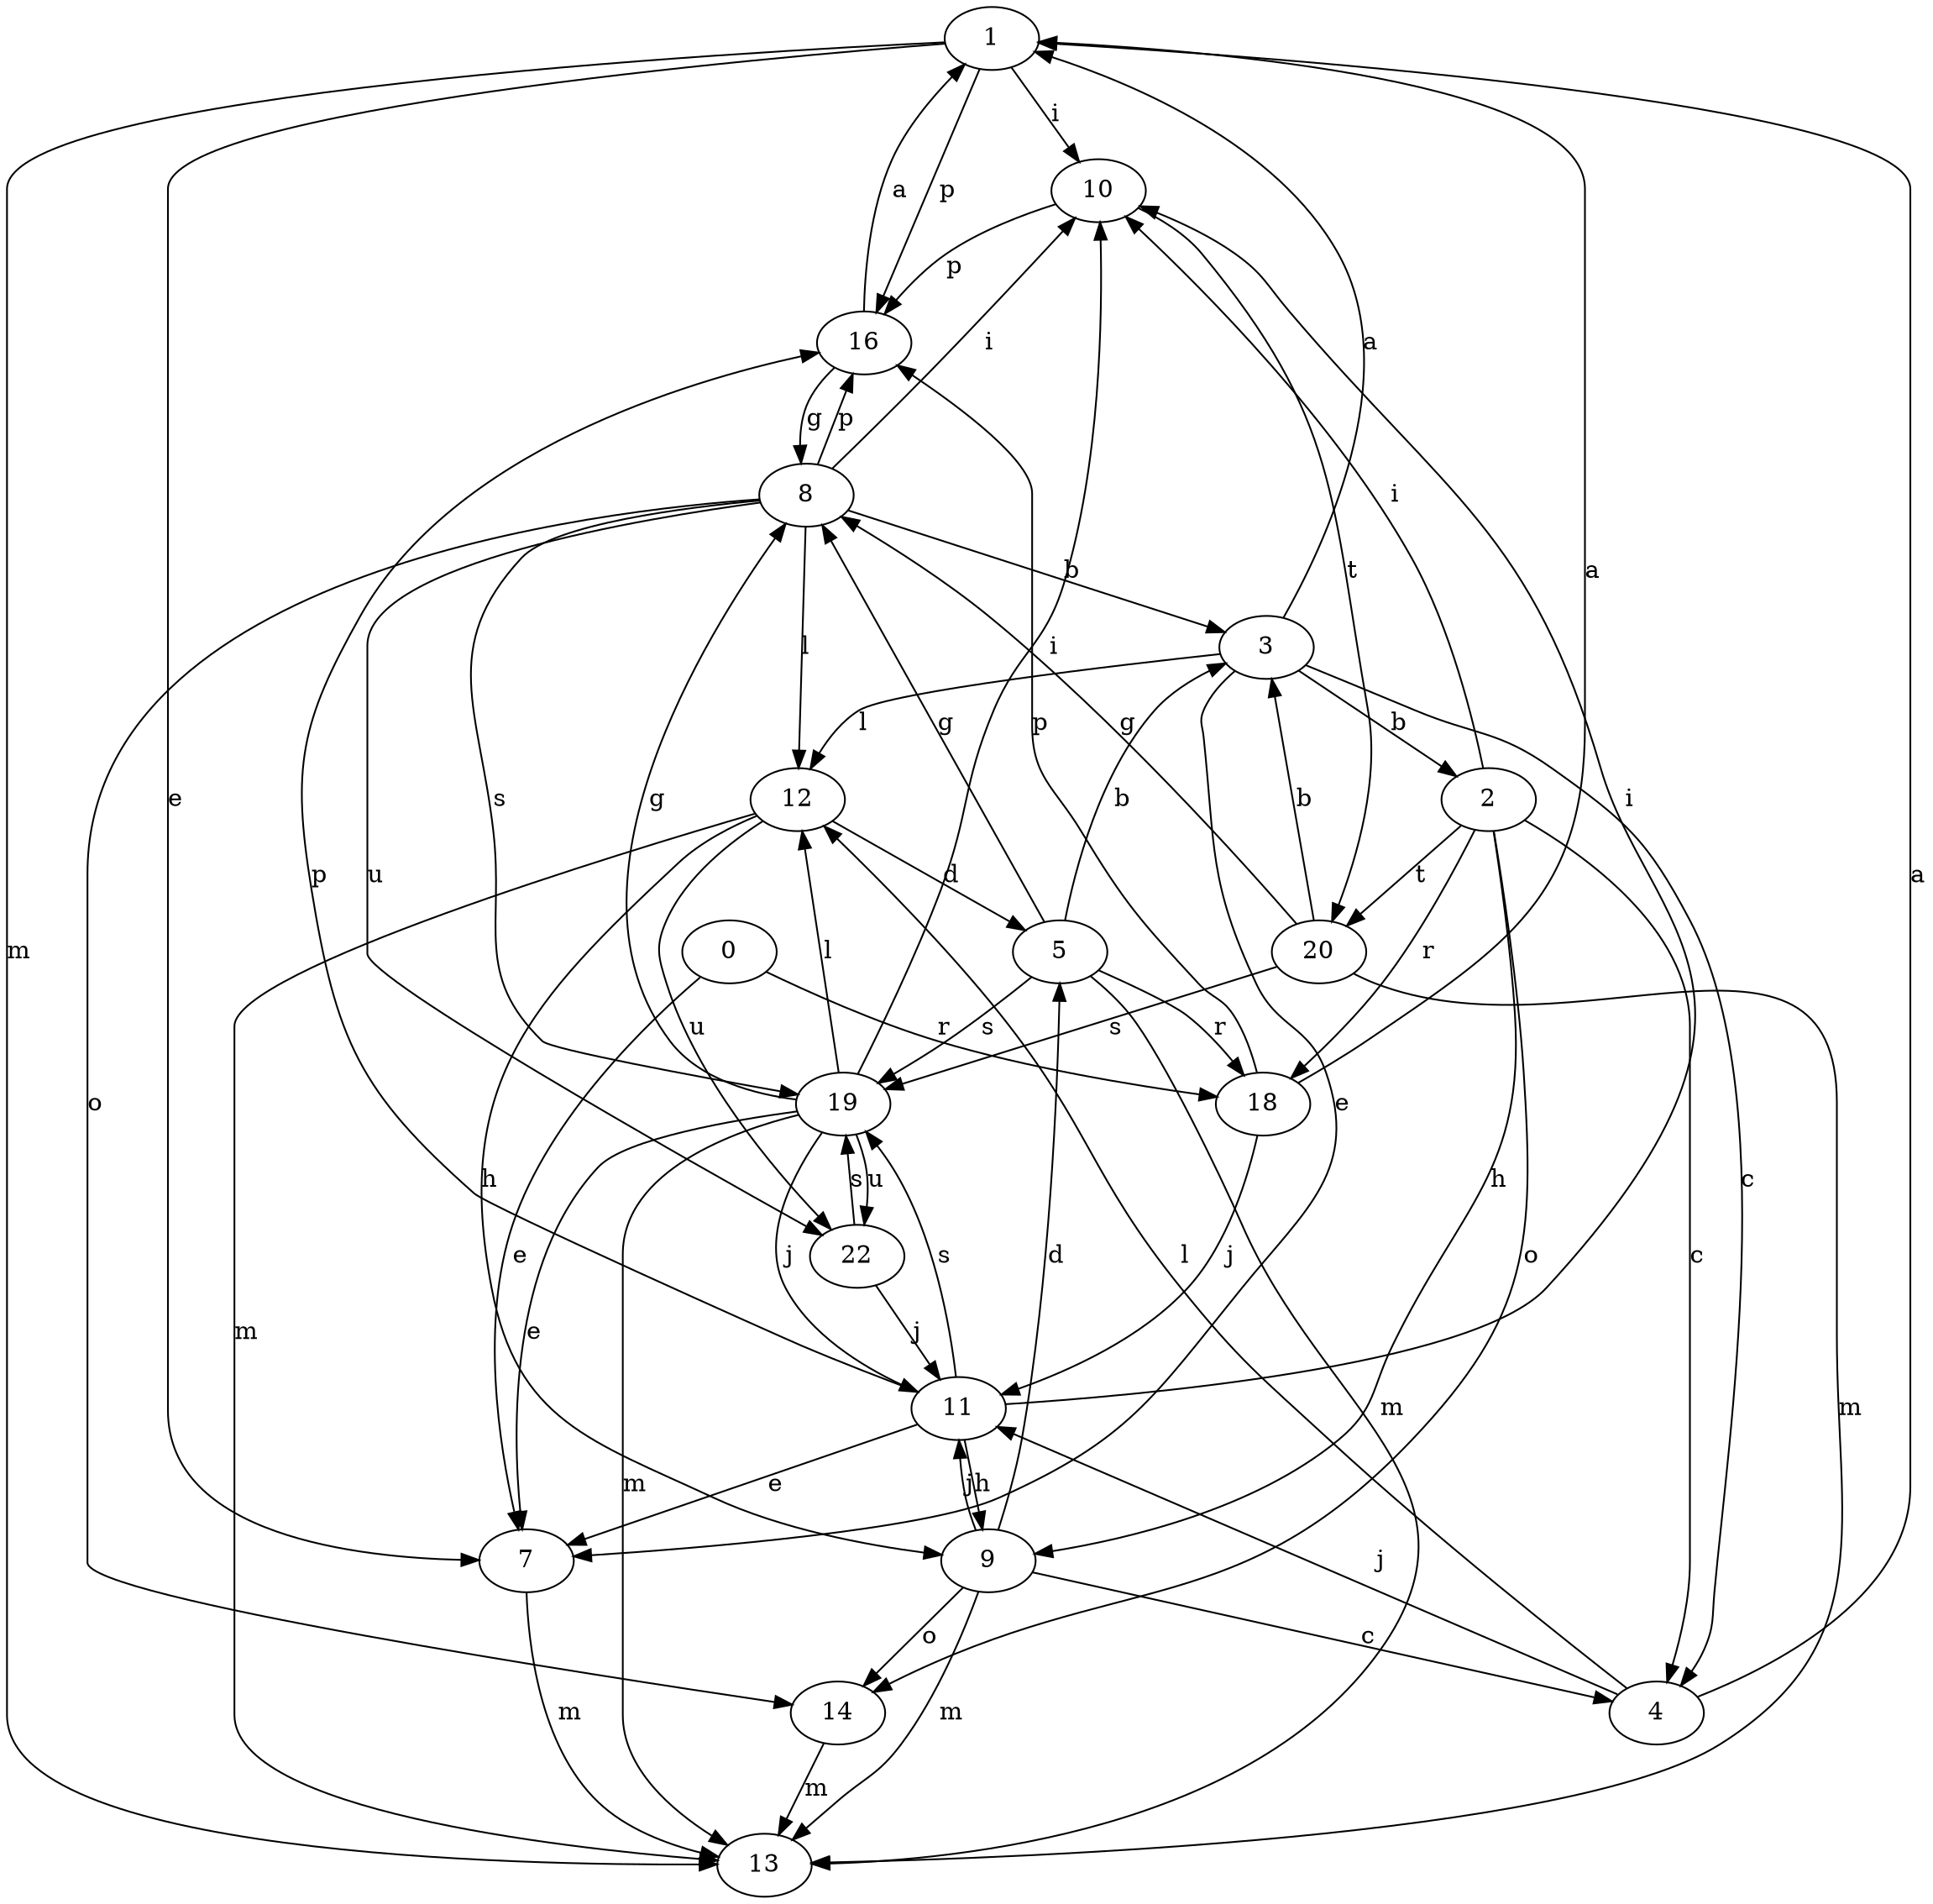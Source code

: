 strict digraph  {
1;
2;
3;
4;
5;
7;
8;
9;
10;
11;
12;
13;
14;
16;
18;
19;
20;
0;
22;
1 -> 7  [label=e];
1 -> 10  [label=i];
1 -> 13  [label=m];
1 -> 16  [label=p];
2 -> 4  [label=c];
2 -> 9  [label=h];
2 -> 10  [label=i];
2 -> 14  [label=o];
2 -> 18  [label=r];
2 -> 20  [label=t];
3 -> 1  [label=a];
3 -> 2  [label=b];
3 -> 4  [label=c];
3 -> 7  [label=e];
3 -> 12  [label=l];
4 -> 1  [label=a];
4 -> 11  [label=j];
4 -> 12  [label=l];
5 -> 3  [label=b];
5 -> 8  [label=g];
5 -> 13  [label=m];
5 -> 18  [label=r];
5 -> 19  [label=s];
7 -> 13  [label=m];
8 -> 3  [label=b];
8 -> 10  [label=i];
8 -> 12  [label=l];
8 -> 14  [label=o];
8 -> 16  [label=p];
8 -> 19  [label=s];
8 -> 22  [label=u];
9 -> 4  [label=c];
9 -> 5  [label=d];
9 -> 11  [label=j];
9 -> 13  [label=m];
9 -> 14  [label=o];
10 -> 16  [label=p];
10 -> 20  [label=t];
11 -> 7  [label=e];
11 -> 9  [label=h];
11 -> 10  [label=i];
11 -> 16  [label=p];
11 -> 19  [label=s];
12 -> 5  [label=d];
12 -> 9  [label=h];
12 -> 13  [label=m];
12 -> 22  [label=u];
14 -> 13  [label=m];
16 -> 1  [label=a];
16 -> 8  [label=g];
18 -> 1  [label=a];
18 -> 11  [label=j];
18 -> 16  [label=p];
19 -> 7  [label=e];
19 -> 8  [label=g];
19 -> 10  [label=i];
19 -> 11  [label=j];
19 -> 12  [label=l];
19 -> 13  [label=m];
19 -> 22  [label=u];
20 -> 3  [label=b];
20 -> 8  [label=g];
20 -> 13  [label=m];
20 -> 19  [label=s];
0 -> 7  [label=e];
0 -> 18  [label=r];
22 -> 11  [label=j];
22 -> 19  [label=s];
}
